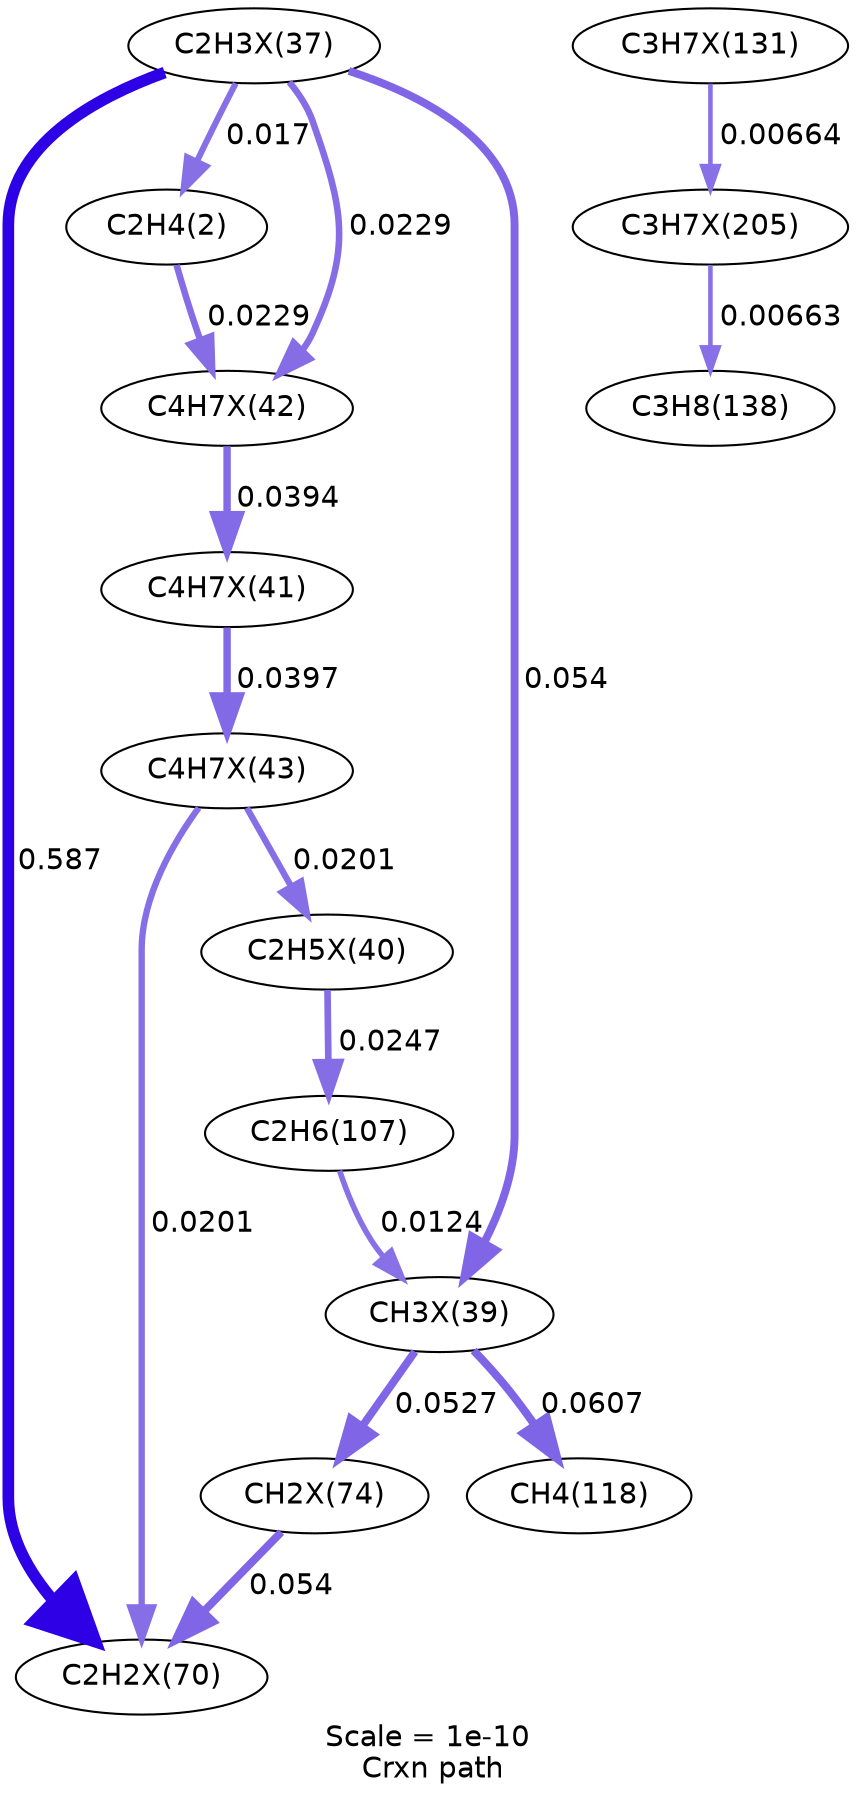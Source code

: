 digraph reaction_paths {
center=1;
s28 -> s5[fontname="Helvetica", style="setlinewidth(2.93)", arrowsize=1.46, color="0.7, 0.517, 0.9"
, label=" 0.017"];
s5 -> s33[fontname="Helvetica", style="setlinewidth(3.15)", arrowsize=1.57, color="0.7, 0.523, 0.9"
, label=" 0.0229"];
s28 -> s33[fontname="Helvetica", style="setlinewidth(3.15)", arrowsize=1.57, color="0.7, 0.523, 0.9"
, label=" 0.0229"];
s28 -> s39[fontname="Helvetica", style="setlinewidth(5.6)", arrowsize=2.8, color="0.7, 1.09, 0.9"
, label=" 0.587"];
s28 -> s30[fontname="Helvetica", style="setlinewidth(3.8)", arrowsize=1.9, color="0.7, 0.554, 0.9"
, label=" 0.054"];
s33 -> s32[fontname="Helvetica", style="setlinewidth(3.56)", arrowsize=1.78, color="0.7, 0.539, 0.9"
, label=" 0.0394"];
s32 -> s34[fontname="Helvetica", style="setlinewidth(3.56)", arrowsize=1.78, color="0.7, 0.54, 0.9"
, label=" 0.0397"];
s34 -> s31[fontname="Helvetica", style="setlinewidth(3.05)", arrowsize=1.52, color="0.7, 0.52, 0.9"
, label=" 0.0201"];
s34 -> s39[fontname="Helvetica", style="setlinewidth(3.05)", arrowsize=1.52, color="0.7, 0.52, 0.9"
, label=" 0.0201"];
s31 -> s9[fontname="Helvetica", style="setlinewidth(3.21)", arrowsize=1.6, color="0.7, 0.525, 0.9"
, label=" 0.0247"];
s42 -> s39[fontname="Helvetica", style="setlinewidth(3.8)", arrowsize=1.9, color="0.7, 0.554, 0.9"
, label=" 0.054"];
s9 -> s30[fontname="Helvetica", style="setlinewidth(2.69)", arrowsize=1.34, color="0.7, 0.512, 0.9"
, label=" 0.0124"];
s30 -> s11[fontname="Helvetica", style="setlinewidth(3.88)", arrowsize=1.94, color="0.7, 0.561, 0.9"
, label=" 0.0607"];
s30 -> s42[fontname="Helvetica", style="setlinewidth(3.78)", arrowsize=1.89, color="0.7, 0.553, 0.9"
, label=" 0.0527"];
s55 -> s63[fontname="Helvetica", style="setlinewidth(2.21)", arrowsize=1.11, color="0.7, 0.507, 0.9"
, label=" 0.00664"];
s63 -> s12[fontname="Helvetica", style="setlinewidth(2.21)", arrowsize=1.11, color="0.7, 0.507, 0.9"
, label=" 0.00663"];
s5 [ fontname="Helvetica", label="C2H4(2)"];
s9 [ fontname="Helvetica", label="C2H6(107)"];
s11 [ fontname="Helvetica", label="CH4(118)"];
s12 [ fontname="Helvetica", label="C3H8(138)"];
s28 [ fontname="Helvetica", label="C2H3X(37)"];
s30 [ fontname="Helvetica", label="CH3X(39)"];
s31 [ fontname="Helvetica", label="C2H5X(40)"];
s32 [ fontname="Helvetica", label="C4H7X(41)"];
s33 [ fontname="Helvetica", label="C4H7X(42)"];
s34 [ fontname="Helvetica", label="C4H7X(43)"];
s39 [ fontname="Helvetica", label="C2H2X(70)"];
s42 [ fontname="Helvetica", label="CH2X(74)"];
s55 [ fontname="Helvetica", label="C3H7X(131)"];
s63 [ fontname="Helvetica", label="C3H7X(205)"];
 label = "Scale = 1e-10\l Crxn path";
 fontname = "Helvetica";
}
